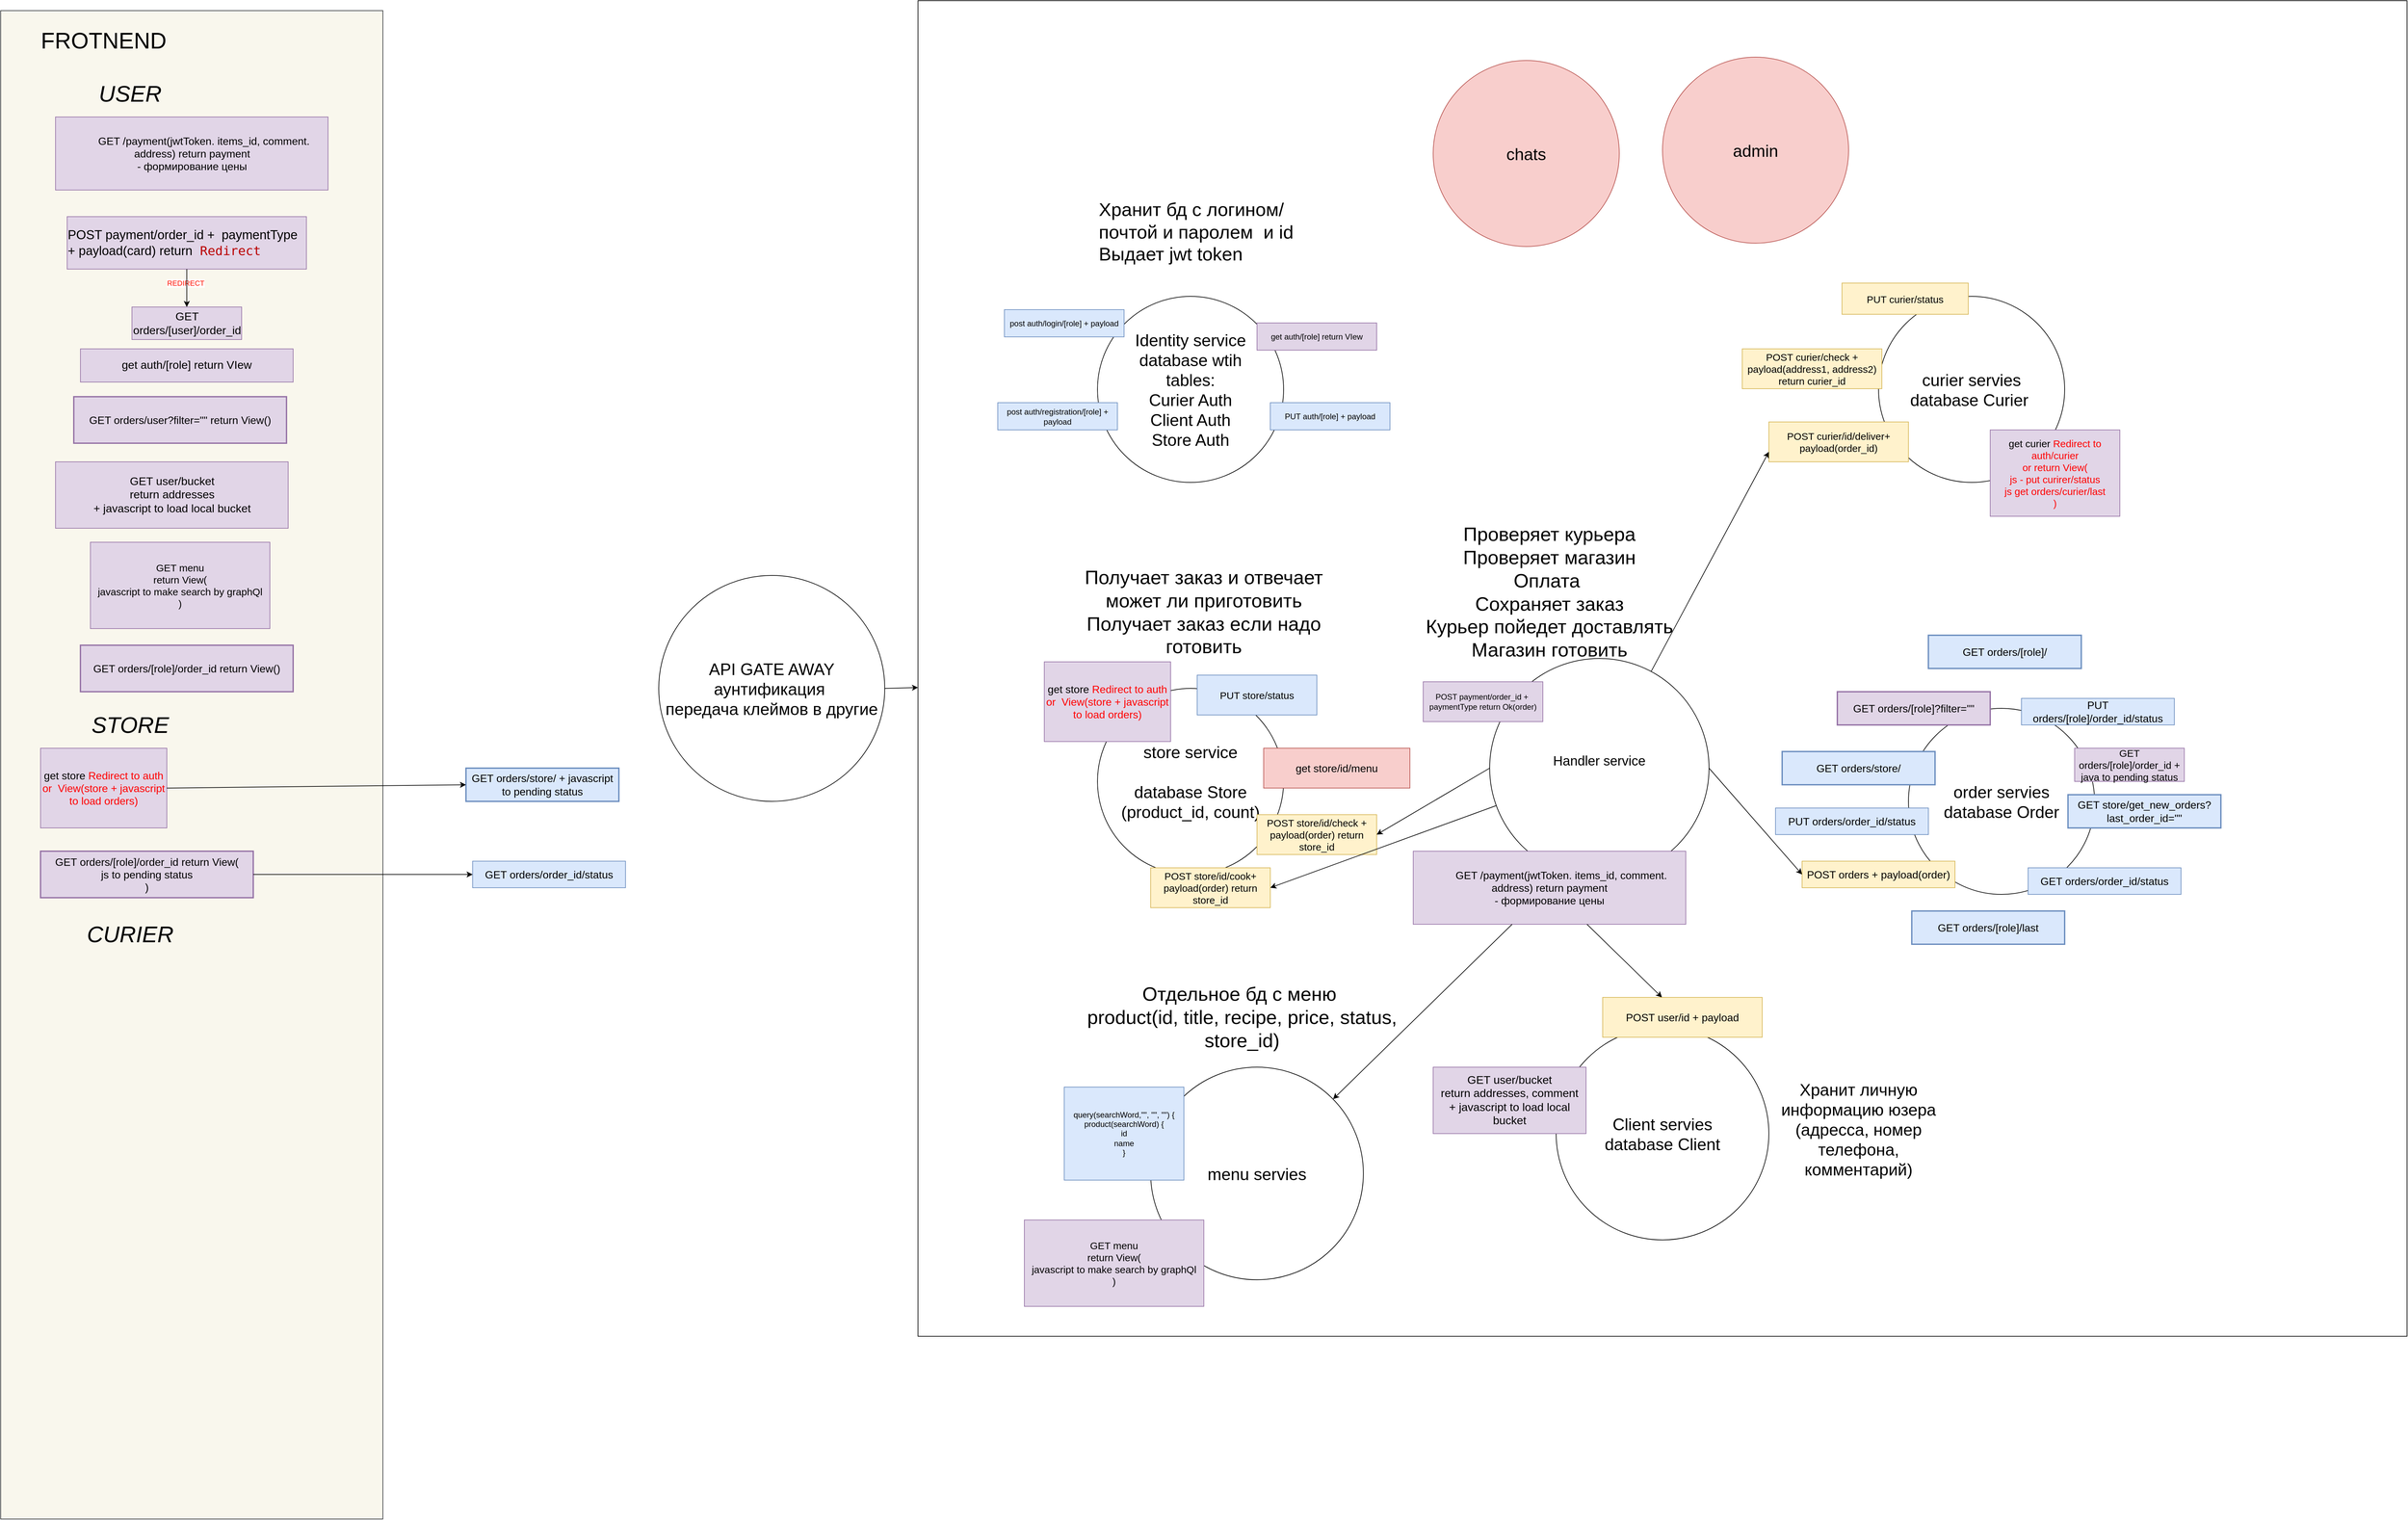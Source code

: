 <mxfile version="24.1.0" type="device">
  <diagram id="R2lEEEUBdFMjLlhIrx00" name="Page-1">
    <mxGraphModel dx="8607" dy="4130" grid="1" gridSize="10" guides="1" tooltips="1" connect="1" arrows="1" fold="1" page="1" pageScale="1" pageWidth="850" pageHeight="1100" math="0" shadow="0" extFonts="Permanent Marker^https://fonts.googleapis.com/css?family=Permanent+Marker">
      <root>
        <mxCell id="0" />
        <mxCell id="1" parent="0" />
        <mxCell id="uSp2vb8cIfK5iEtFHCDi-1" value="" style="rounded=0;whiteSpace=wrap;html=1;" parent="1" vertex="1">
          <mxGeometry x="-1300" y="-765" width="2240" height="2010" as="geometry" />
        </mxCell>
        <mxCell id="zL88cZ5-dbj0pFDrKGPi-1" value="&lt;font style=&quot;font-size: 25px;&quot;&gt;Identity service&lt;/font&gt;&lt;div&gt;database wtih&lt;/div&gt;&lt;div&gt;tables:&lt;/div&gt;&lt;div&gt;Curier Auth&lt;/div&gt;&lt;div&gt;Client Auth&lt;br&gt;&lt;/div&gt;&lt;div&gt;Store Auth&lt;br&gt;&lt;/div&gt;" style="ellipse;whiteSpace=wrap;html=1;aspect=fixed;fontSize=25;" parent="1" vertex="1">
          <mxGeometry x="-1030" y="-320" width="280" height="280" as="geometry" />
        </mxCell>
        <mxCell id="zL88cZ5-dbj0pFDrKGPi-2" value="&lt;font style=&quot;font-size: 25px;&quot;&gt;store service&lt;/font&gt;&lt;div style=&quot;font-size: 25px;&quot;&gt;&lt;font style=&quot;font-size: 25px;&quot;&gt;&lt;br style=&quot;font-size: 25px;&quot;&gt;&lt;/font&gt;&lt;/div&gt;&lt;div style=&quot;font-size: 25px;&quot;&gt;&lt;span style=&quot;font-size: 25px;&quot;&gt;database Store&lt;/span&gt;&lt;/div&gt;&lt;div style=&quot;font-size: 25px;&quot;&gt;(product_id, count)&lt;/div&gt;" style="ellipse;whiteSpace=wrap;html=1;aspect=fixed;fontSize=25;" parent="1" vertex="1">
          <mxGeometry x="-1030" y="270" width="280" height="280" as="geometry" />
        </mxCell>
        <mxCell id="QIvz0lLibbmk9-35OR3x-1" value="&lt;font style=&quot;font-size: 25px;&quot;&gt;chats&lt;/font&gt;" style="ellipse;whiteSpace=wrap;html=1;aspect=fixed;fillColor=#f8cecc;strokeColor=#b85450;fontSize=25;" parent="1" vertex="1">
          <mxGeometry x="-525" y="-675" width="280" height="280" as="geometry" />
        </mxCell>
        <mxCell id="QIvz0lLibbmk9-35OR3x-2" value="&lt;font style=&quot;font-size: 25px;&quot;&gt;curier servies&lt;/font&gt;&lt;div style=&quot;font-size: 25px;&quot;&gt;database Curier&amp;nbsp;&lt;/div&gt;" style="ellipse;whiteSpace=wrap;html=1;aspect=fixed;fontSize=25;" parent="1" vertex="1">
          <mxGeometry x="145" y="-320" width="280" height="280" as="geometry" />
        </mxCell>
        <mxCell id="QIvz0lLibbmk9-35OR3x-7" value="&lt;font style=&quot;font-size: 25px;&quot;&gt;order servies&lt;/font&gt;&lt;div style=&quot;font-size: 25px;&quot;&gt;database Order&lt;/div&gt;" style="ellipse;whiteSpace=wrap;html=1;aspect=fixed;fontSize=25;" parent="1" vertex="1">
          <mxGeometry x="190" y="300" width="280" height="280" as="geometry" />
        </mxCell>
        <mxCell id="QIvz0lLibbmk9-35OR3x-8" value="&lt;font style=&quot;font-size: 25px;&quot;&gt;Client servies&lt;/font&gt;&lt;div style=&quot;font-size: 25px;&quot;&gt;database Client&lt;/div&gt;" style="ellipse;whiteSpace=wrap;html=1;aspect=fixed;fontSize=25;" parent="1" vertex="1">
          <mxGeometry x="-340" y="780" width="320" height="320" as="geometry" />
        </mxCell>
        <mxCell id="QIvz0lLibbmk9-35OR3x-9" value="API GATE AWAY&lt;div style=&quot;font-size: 25px;&quot;&gt;аунтификация&amp;nbsp;&lt;br style=&quot;font-size: 25px;&quot;&gt;передача клеймов в другие&lt;/div&gt;" style="ellipse;whiteSpace=wrap;html=1;aspect=fixed;fontSize=25;" parent="1" vertex="1">
          <mxGeometry x="-1690" y="100" width="340" height="340" as="geometry" />
        </mxCell>
        <mxCell id="QIvz0lLibbmk9-35OR3x-12" value="" style="endArrow=classic;html=1;rounded=0;exitX=1;exitY=0.5;exitDx=0;exitDy=0;" parent="1" source="QIvz0lLibbmk9-35OR3x-9" target="uSp2vb8cIfK5iEtFHCDi-1" edge="1">
          <mxGeometry width="50" height="50" relative="1" as="geometry">
            <mxPoint x="-750" y="80" as="sourcePoint" />
            <mxPoint x="-1350" as="targetPoint" />
          </mxGeometry>
        </mxCell>
        <mxCell id="QIvz0lLibbmk9-35OR3x-13" value="&lt;h1 style=&quot;margin-top: 0px; font-size: 28px;&quot;&gt;&lt;font style=&quot;font-size: 28px;&quot;&gt;&lt;br&gt;&lt;/font&gt;&lt;/h1&gt;&lt;div style=&quot;font-size: 28px;&quot;&gt;&lt;font style=&quot;font-size: 28px;&quot;&gt;&lt;br&gt;&lt;span style=&quot;background-color: initial;&quot;&gt;Хранит бд с логином/почтой и паролем&amp;nbsp; и id&lt;/span&gt;&lt;br&gt;&lt;/font&gt;&lt;/div&gt;&lt;div style=&quot;font-size: 28px;&quot;&gt;&lt;font style=&quot;font-size: 28px;&quot;&gt;Выдает jwt token&lt;/font&gt;&lt;/div&gt;&lt;div style=&quot;font-size: 28px;&quot;&gt;&lt;font style=&quot;font-size: 28px;&quot;&gt;&amp;nbsp;&lt;/font&gt;&lt;/div&gt;" style="text;html=1;whiteSpace=wrap;overflow=hidden;rounded=0;" parent="1" vertex="1">
          <mxGeometry x="-1030" y="-560" width="320" height="391" as="geometry" />
        </mxCell>
        <mxCell id="QIvz0lLibbmk9-35OR3x-15" value="post auth/login/[role]&lt;span style=&quot;color: rgba(0, 0, 0, 0); font-family: monospace; font-size: 0px; text-align: start; text-wrap: nowrap;&quot;&gt;%3CmxGraphModel%3E%3Croot%3E%3CmxCell%20id%3D%220%22%2F%3E%3CmxCell%20id%3D%221%22%20parent%3D%220%22%2F%3E%3CmxCell%20id%3D%222%22%20value%3D%22AUTH%26lt%3Bdiv%26gt%3B%D0%BF%D0%BE%D1%87%D1%82%D0%B0%26lt%3B%2Fdiv%26gt%3B%26lt%3Bdiv%26gt%3B%D0%BF%D0%B0%D1%80%D0%BE%D0%BB%D1%8C%26lt%3B%2Fdiv%26gt%3B%26lt%3Bdiv%26gt%3B%D0%BA%D0%BD%D0%BE%D0%BF%D0%BA%D0%B0%20auth%26lt%3Bbr%26gt%3B%26lt%3B%2Fdiv%26gt%3B%22%20style%3D%22rounded%3D0%3BwhiteSpace%3Dwrap%3Bhtml%3D1%3B%22%20vertex%3D%221%22%20parent%3D%221%22%3E%3CmxGeometry%20x%3D%22-380%22%20y%3D%22491%22%20width%3D%22180%22%20height%3D%22180%22%20as%3D%22geometry%22%2F%3E%3C%2FmxCell%3E%3CmxCell%20id%3D%223%22%20value%3D%22client%2Fauth%22%20style%3D%22rounded%3D0%3BwhiteSpace%3Dwrap%3Bhtml%3D1%3BfillColor%3D%23fff2cc%3BstrokeColor%3D%23d6b656%3B%22%20vertex%3D%221%22%20parent%3D%221%22%3E%3CmxGeometry%20x%3D%22-380%22%20y%3D%22450%22%20width%3D%22180%22%20height%3D%2241%22%20as%3D%22geometry%22%2F%3E%3C%2FmxCell%3E%3C%2Froot%3E%3C%2FmxGraphModel%lol&lt;/span&gt;&amp;nbsp;+ payload" style="rounded=0;whiteSpace=wrap;html=1;fillColor=#dae8fc;strokeColor=#6c8ebf;" parent="1" vertex="1">
          <mxGeometry x="-1170" y="-300" width="180" height="41" as="geometry" />
        </mxCell>
        <mxCell id="QIvz0lLibbmk9-35OR3x-20" value="post auth/registration/[role]&lt;span style=&quot;color: rgba(0, 0, 0, 0); font-family: monospace; font-size: 0px; text-align: start; text-wrap: nowrap;&quot;&gt;%3CmxGraphModel%3E%3Croot%3E%3CmxCell%20id%3D%220%22%2F%3E%3CmxCell%20id%3D%221%22%20parent%3D%220%22%2F%3E%3CmxCell%20id%3D%222%22%20value%3D%22AUTH%26lt%3Bdiv%26gt%3B%D0%BF%D0%BE%D1%87%D1%82%D0%B0%26lt%3B%2Fdiv%26gt%3B%26lt%3Bdiv%26gt%3B%D0%BF%D0%B0%D1%80%D0%BE%D0%BB%D1%8C%26lt%3B%2Fdiv%26gt%3B%26lt%3Bdiv%26gt%3B%D0%BA%D0%BD%D0%BE%D0%BF%D0%BA%D0%B0%20auth%26lt%3Bbr%26gt%3B%26lt%3B%2Fdiv%26gt%3B%22%20style%3D%22rounded%3D0%3BwhiteSpace%3Dwrap%3Bhtml%3D1%3B%22%20vertex%3D%221%22%20parent%3D%221%22%3E%3CmxGeometry%20x%3D%22-380%22%20y%3D%22491%22%20width%3D%22180%22%20height%3D%22180%22%20as%3D%22geometry%22%2F%3E%3C%2FmxCell%3E%3CmxCell%20id%3D%223%22%20value%3D%22client%2Fauth%22%20style%3D%22rounded%3D0%3BwhiteSpace%3Dwrap%3Bhtml%3D1%3BfillColor%3D%23fff2cc%3BstrokeColor%3D%23d6b656%3B%22%20vertex%3D%221%22%20parent%3D%221%22%3E%3CmxGeometry%20x%3D%22-380%22%20y%3D%22450%22%20width%3D%22180%22%20height%3D%2241%22%20as%3D%22geometry%22%2F%3E%3C%2FmxCell%3E%3C%2Froot%3E%3C%2FmxGraphModel%lol&lt;/span&gt;&amp;nbsp;+ payload" style="rounded=0;whiteSpace=wrap;html=1;fillColor=#dae8fc;strokeColor=#6c8ebf;" parent="1" vertex="1">
          <mxGeometry x="-1180" y="-160" width="180" height="41" as="geometry" />
        </mxCell>
        <mxCell id="QIvz0lLibbmk9-35OR3x-24" value="get auth/[role] return VIew" style="rounded=0;whiteSpace=wrap;html=1;fillColor=#e1d5e7;strokeColor=#9673a6;" parent="1" vertex="1">
          <mxGeometry x="-790" y="-280" width="180" height="41" as="geometry" />
        </mxCell>
        <mxCell id="QIvz0lLibbmk9-35OR3x-27" value="PUT auth/[role]&lt;span style=&quot;color: rgba(0, 0, 0, 0); font-family: monospace; font-size: 0px; text-align: start; text-wrap: nowrap;&quot;&gt;%3CmxGraphModel%3E%3Croot%3E%3CmxCell%20id%3D%220%22%2F%3E%3CmxCell%20id%3D%221%22%20parent%3D%220%22%2F%3E%3CmxCell%20id%3D%222%22%20value%3D%22AUTH%26lt%3Bdiv%26gt%3B%D0%BF%D0%BE%D1%87%D1%82%D0%B0%26lt%3B%2Fdiv%26gt%3B%26lt%3Bdiv%26gt%3B%D0%BF%D0%B0%D1%80%D0%BE%D0%BB%D1%8C%26lt%3B%2Fdiv%26gt%3B%26lt%3Bdiv%26gt%3B%D0%BA%D0%BD%D0%BE%D0%BF%D0%BA%D0%B0%20auth%26lt%3Bbr%26gt%3B%26lt%3B%2Fdiv%26gt%3B%22%20style%3D%22rounded%3D0%3BwhiteSpace%3Dwrap%3Bhtml%3D1%3B%22%20vertex%3D%221%22%20parent%3D%221%22%3E%3CmxGeometry%20x%3D%22-380%22%20y%3D%22491%22%20width%3D%22180%22%20height%3D%22180%22%20as%3D%22geometry%22%2F%3E%3C%2FmxCell%3E%3CmxCell%20id%3D%223%22%20value%3D%22client%2Fauth%22%20style%3D%22rounded%3D0%3BwhiteSpace%3Dwrap%3Bhtml%3D1%3BfillColor%3D%23fff2cc%3BstrokeColor%3D%23d6b656%3B%22%20vertex%3D%221%22%20parent%3D%221%22%3E%3CmxGeometry%20x%3D%22-380%22%20y%3D%22450%22%20width%3D%22180%22%20height%3D%2241%22%20as%3D%22geometry%22%2F%3E%3C%2FmxCell%3E%3C%2Froot%3E%3C%2FmxGraphModel%lol&lt;/span&gt;&amp;nbsp;+ payload" style="rounded=0;whiteSpace=wrap;html=1;fillColor=#dae8fc;strokeColor=#6c8ebf;" parent="1" vertex="1">
          <mxGeometry x="-770" y="-160" width="180" height="41" as="geometry" />
        </mxCell>
        <mxCell id="QIvz0lLibbmk9-35OR3x-31" value="GET orders/[role]?filter=&quot;&quot;" style="rounded=0;whiteSpace=wrap;html=1;fillColor=#e1d5e7;strokeColor=#9673a6;strokeWidth=2;fontSize=16;" parent="1" vertex="1">
          <mxGeometry x="83" y="275" width="230" height="50" as="geometry" />
        </mxCell>
        <mxCell id="QIvz0lLibbmk9-35OR3x-33" value="PUT store/status" style="rounded=0;whiteSpace=wrap;html=1;fillColor=#dae8fc;strokeColor=#6c8ebf;fontSize=15;" parent="1" vertex="1">
          <mxGeometry x="-880" y="250" width="180" height="60" as="geometry" />
        </mxCell>
        <mxCell id="QIvz0lLibbmk9-35OR3x-34" value="PUT orders/order_id/status" style="rounded=0;whiteSpace=wrap;html=1;fillColor=#dae8fc;strokeColor=#6c8ebf;fontSize=16;" parent="1" vertex="1">
          <mxGeometry x="-10" y="450" width="230" height="40" as="geometry" />
        </mxCell>
        <mxCell id="QIvz0lLibbmk9-35OR3x-35" value="GET orders/[role]/order_id + java to pending status" style="rounded=0;whiteSpace=wrap;html=1;fillColor=#e1d5e7;strokeColor=#9673a6;fontSize=15;" parent="1" vertex="1">
          <mxGeometry x="440" y="360" width="165" height="50" as="geometry" />
        </mxCell>
        <mxCell id="QIvz0lLibbmk9-35OR3x-37" value="get store &lt;font color=&quot;#ff0000&quot;&gt;Redirect to auth or&amp;nbsp; View(store + javascript to load orders)&lt;/font&gt;" style="rounded=0;whiteSpace=wrap;html=1;fontSize=16;fillColor=#e1d5e7;strokeColor=#9673a6;" parent="1" vertex="1">
          <mxGeometry x="-1110" y="230" width="190" height="120" as="geometry" />
        </mxCell>
        <mxCell id="QIvz0lLibbmk9-35OR3x-38" value="get store/id/menu" style="rounded=0;whiteSpace=wrap;html=1;fontSize=16;fillColor=#f8cecc;strokeColor=#b85450;" parent="1" vertex="1">
          <mxGeometry x="-780" y="360" width="220" height="60" as="geometry" />
        </mxCell>
        <mxCell id="QIvz0lLibbmk9-35OR3x-39" value="POST store/id/check + payload(order) return store_id" style="rounded=0;whiteSpace=wrap;html=1;fillColor=#fff2cc;strokeColor=#d6b656;fontSize=15;" parent="1" vertex="1">
          <mxGeometry x="-790" y="460" width="180" height="60" as="geometry" />
        </mxCell>
        <mxCell id="QIvz0lLibbmk9-35OR3x-40" value="&lt;font style=&quot;font-size: 20px;&quot;&gt;Handler service&lt;/font&gt;&lt;div&gt;&lt;font style=&quot;font-size: 20px;&quot;&gt;&lt;br&gt;&lt;/font&gt;&lt;/div&gt;" style="ellipse;whiteSpace=wrap;html=1;aspect=fixed;" parent="1" vertex="1">
          <mxGeometry x="-440" y="225" width="330" height="330" as="geometry" />
        </mxCell>
        <mxCell id="QIvz0lLibbmk9-35OR3x-44" value="Получает заказ и отвечает может ли приготовить&lt;div&gt;Получает заказ если надо готовить&lt;/div&gt;" style="text;html=1;align=center;verticalAlign=middle;whiteSpace=wrap;rounded=0;fontSize=29;" parent="1" vertex="1">
          <mxGeometry x="-1055" y="50" width="370" height="210" as="geometry" />
        </mxCell>
        <mxCell id="QIvz0lLibbmk9-35OR3x-45" value="POST store/id/cook+ payload(order) return store_id" style="rounded=0;whiteSpace=wrap;html=1;fillColor=#fff2cc;strokeColor=#d6b656;fontSize=15;" parent="1" vertex="1">
          <mxGeometry x="-950" y="540" width="180" height="60" as="geometry" />
        </mxCell>
        <mxCell id="QIvz0lLibbmk9-35OR3x-48" value="POST curier/check + payload(address1, address2)&lt;div&gt;return curier_id&lt;/div&gt;" style="rounded=0;whiteSpace=wrap;html=1;fillColor=#fff2cc;strokeColor=#d6b656;fontSize=15;" parent="1" vertex="1">
          <mxGeometry x="-60" y="-241" width="210" height="60" as="geometry" />
        </mxCell>
        <mxCell id="QIvz0lLibbmk9-35OR3x-49" value="POST curier/id/deliver+ payload(order_id)" style="rounded=0;whiteSpace=wrap;html=1;fillColor=#fff2cc;strokeColor=#d6b656;fontSize=15;" parent="1" vertex="1">
          <mxGeometry x="-20" y="-131" width="210" height="60" as="geometry" />
        </mxCell>
        <mxCell id="QIvz0lLibbmk9-35OR3x-50" value="POST orders + payload(order)" style="rounded=0;whiteSpace=wrap;html=1;fillColor=#fff2cc;strokeColor=#d6b656;fontSize=16;" parent="1" vertex="1">
          <mxGeometry x="30" y="530" width="230" height="40" as="geometry" />
        </mxCell>
        <mxCell id="QIvz0lLibbmk9-35OR3x-52" value="&lt;div&gt;&lt;br&gt;&lt;/div&gt;&lt;div&gt;Проверяет курьера&lt;/div&gt;&lt;div&gt;Проверяет магазин&lt;/div&gt;&lt;div&gt;Оплата&amp;nbsp;&lt;/div&gt;&lt;div&gt;Сохраняет заказ&lt;/div&gt;Курьер пойедет доставлять&lt;div&gt;&lt;div&gt;Магазин готовить&lt;br&gt;&lt;div&gt;&lt;br&gt;&lt;/div&gt;&lt;/div&gt;&lt;/div&gt;" style="text;html=1;align=center;verticalAlign=middle;whiteSpace=wrap;rounded=0;fontSize=29;" parent="1" vertex="1">
          <mxGeometry x="-540" width="380" height="250" as="geometry" />
        </mxCell>
        <mxCell id="QIvz0lLibbmk9-35OR3x-53" value="menu servies" style="ellipse;whiteSpace=wrap;html=1;aspect=fixed;fontSize=25;" parent="1" vertex="1">
          <mxGeometry x="-950" y="840" width="320" height="320" as="geometry" />
        </mxCell>
        <mxCell id="QIvz0lLibbmk9-35OR3x-54" value="Отдельное бд с меню&amp;nbsp;&lt;div&gt;product(id, title, recipe, price, status, store_id)&lt;/div&gt;" style="text;html=1;align=center;verticalAlign=middle;whiteSpace=wrap;rounded=0;fontSize=29;" parent="1" vertex="1">
          <mxGeometry x="-1065" y="660" width="505" height="210" as="geometry" />
        </mxCell>
        <mxCell id="QIvz0lLibbmk9-35OR3x-74" value="&lt;span style=&quot;white-space: pre; font-size: 16px;&quot;&gt;&#x9;&lt;/span&gt;GET /payment(jwtToken. items_id, comment. address) return payment&lt;div&gt;- формирование цены&lt;/div&gt;" style="rounded=0;whiteSpace=wrap;html=1;fillColor=#e1d5e7;strokeColor=#9673a6;fontSize=16;" parent="1" vertex="1">
          <mxGeometry x="-555" y="515" width="410" height="110" as="geometry" />
        </mxCell>
        <mxCell id="QIvz0lLibbmk9-35OR3x-77" value="POST payment/order_id +&amp;nbsp; paymentType return&lt;span style=&quot;color: rgba(0, 0, 0, 0); font-family: monospace; font-size: 0px; text-align: start; text-wrap: nowrap;&quot;&gt;%3CmxGraphModel%3E%3Croot%3E%3CmxCell%20id%3D%220%22%2F%3E%3CmxCell%20id%3D%221%22%20parent%3D%220%22%2F%3E%3CmxCell%20id%3D%222%22%20value%3D%22%D0%97%D0%90%D0%9A%D0%90%D0%97%D0%90%26lt%3Bdiv%26gt%3B%26lt%3Bdiv%26gt%3Bitems%26lt%3B%2Fdiv%26gt%3B%26lt%3Bdiv%26gt%3B%D0%BA%D0%BE%D0%BC%D0%BC%D0%B5%D0%BD%D1%82%D0%B0%D1%80%D0%B8%D0%B9%26lt%3B%2Fdiv%26gt%3B%26lt%3Bdiv%26gt%3B%26lt%3Bspan%20style%3D%26quot%3Bbackground-color%3A%20initial%3B%26quot%3B%26gt%3B%D0%B0%D0%B4%D1%80%D0%B5%D1%81%D1%81%26lt%3B%2Fspan%26gt%3B%26lt%3B%2Fdiv%26gt%3B%26lt%3B%2Fdiv%26gt%3B%26lt%3Bdiv%26gt%3B%26lt%3Bspan%20style%3D%26quot%3Bbackground-color%3A%20initial%3B%26quot%3B%26gt%3B%D0%BA%D0%BD%D0%BE%D0%BF%D0%BA%D0%B0%20%D0%B4%D0%BB%D1%8F%20%D1%81%D0%B2%D1%8F%D0%B7%D0%B8%20%D1%81%20%D0%BA%D1%83%D1%80%D1%8C%D0%B5%D1%80%D0%BE%D0%BC%26lt%3B%2Fspan%26gt%3B%26lt%3B%2Fdiv%26gt%3B%26lt%3Bdiv%26gt%3B%26lt%3Bspan%20style%3D%26quot%3Bbackground-color%3A%20initial%3B%26quot%3B%26gt%3B%D1%81%D1%82%D0%B0%D1%82%D1%83%D1%81%20%D0%B7%D0%B0%D0%BA%D0%B0%D0%B7%D0%B0%26lt%3B%2Fspan%26gt%3B%26lt%3B%2Fdiv%26gt%3B%26lt%3Bdiv%26gt%3B%D0%BE%D1%82%D0%BC%D0%B5%D0%BD%D0%B8%D1%82%D1%8C%20%D0%B7%D0%B0%D0%BA%D0%B0%D0%B7%26lt%3B%2Fdiv%26gt%3B%26lt%3Bdiv%26gt%3B%D0%BA%D0%BD%D0%BE%D0%BF%D0%BA%D0%B0%20%D0%BC%D0%B5%D0%BD%D1%8E%26lt%3B%2Fdiv%26gt%3B%22%20style%3D%22rounded%3D0%3BwhiteSpace%3Dwrap%3Bhtml%3D1%3B%22%20vertex%3D%221%22%20parent%3D%221%22%3E%3CmxGeometry%20x%3D%22850%22%20y%3D%22-190%22%20width%3D%22180%22%20height%3D%22180%22%20as%3D%22geometry%22%2F%3E%3C%2FmxCell%3E%3C%2Froot%3E%3C%2FmxGraphModel%3E&lt;/span&gt;&amp;nbsp;Ok(order)" style="rounded=0;whiteSpace=wrap;html=1;fillColor=#e1d5e7;strokeColor=#9673a6;" parent="1" vertex="1">
          <mxGeometry x="-540" y="260" width="180" height="60" as="geometry" />
        </mxCell>
        <mxCell id="QIvz0lLibbmk9-35OR3x-79" value="" style="endArrow=classic;html=1;rounded=0;" parent="1" source="QIvz0lLibbmk9-35OR3x-74" target="QIvz0lLibbmk9-35OR3x-53" edge="1">
          <mxGeometry width="50" height="50" relative="1" as="geometry">
            <mxPoint x="-240" y="920" as="sourcePoint" />
            <mxPoint x="-580" y="940" as="targetPoint" />
          </mxGeometry>
        </mxCell>
        <mxCell id="QIvz0lLibbmk9-35OR3x-80" value="" style="endArrow=classic;html=1;rounded=0;entryX=1;entryY=0.5;entryDx=0;entryDy=0;exitX=0;exitY=0.5;exitDx=0;exitDy=0;" parent="1" source="QIvz0lLibbmk9-35OR3x-40" target="QIvz0lLibbmk9-35OR3x-39" edge="1">
          <mxGeometry width="50" height="50" relative="1" as="geometry">
            <mxPoint x="-410" y="430" as="sourcePoint" />
            <mxPoint x="-360" y="380" as="targetPoint" />
          </mxGeometry>
        </mxCell>
        <mxCell id="QIvz0lLibbmk9-35OR3x-81" value="" style="endArrow=classic;html=1;rounded=0;entryX=1;entryY=0.5;entryDx=0;entryDy=0;" parent="1" source="QIvz0lLibbmk9-35OR3x-40" target="QIvz0lLibbmk9-35OR3x-45" edge="1">
          <mxGeometry width="50" height="50" relative="1" as="geometry">
            <mxPoint x="-410" y="550" as="sourcePoint" />
            <mxPoint x="-360" y="500" as="targetPoint" />
          </mxGeometry>
        </mxCell>
        <mxCell id="QIvz0lLibbmk9-35OR3x-82" value="" style="endArrow=classic;html=1;rounded=0;exitX=1;exitY=0.5;exitDx=0;exitDy=0;entryX=0;entryY=0.5;entryDx=0;entryDy=0;" parent="1" source="QIvz0lLibbmk9-35OR3x-40" target="QIvz0lLibbmk9-35OR3x-50" edge="1">
          <mxGeometry width="50" height="50" relative="1" as="geometry">
            <mxPoint x="-100" y="500" as="sourcePoint" />
            <mxPoint x="-20" y="580" as="targetPoint" />
          </mxGeometry>
        </mxCell>
        <mxCell id="uSp2vb8cIfK5iEtFHCDi-3" value="PUT curier/status" style="rounded=0;whiteSpace=wrap;html=1;fillColor=#fff2cc;strokeColor=#d6b656;fontSize=15;" parent="1" vertex="1">
          <mxGeometry x="90" y="-340" width="190" height="47" as="geometry" />
        </mxCell>
        <mxCell id="uSp2vb8cIfK5iEtFHCDi-5" value="query(searchWord,&quot;&quot;, &quot;&quot;, &quot;&quot;) {&lt;div&gt;product(&lt;span style=&quot;background-color: initial;&quot;&gt;searchWord&lt;/span&gt;&lt;span style=&quot;background-color: initial;&quot;&gt;) {&lt;/span&gt;&lt;/div&gt;&lt;div&gt;id&lt;/div&gt;&lt;div&gt;name&lt;/div&gt;&lt;div&gt;}&lt;/div&gt;" style="rounded=0;whiteSpace=wrap;html=1;fillColor=#dae8fc;strokeColor=#6c8ebf;" parent="1" vertex="1">
          <mxGeometry x="-1080" y="870" width="180" height="140" as="geometry" />
        </mxCell>
        <mxCell id="uSp2vb8cIfK5iEtFHCDi-6" value="" style="rounded=0;whiteSpace=wrap;html=1;fillColor=#f9f7ed;strokeColor=#36393d;" parent="1" vertex="1">
          <mxGeometry x="-2680" y="-750" width="575" height="2270" as="geometry" />
        </mxCell>
        <mxCell id="uSp2vb8cIfK5iEtFHCDi-7" value="FROTNEND" style="text;html=1;align=center;verticalAlign=middle;whiteSpace=wrap;rounded=0;fontSize=34;" parent="1" vertex="1">
          <mxGeometry x="-2650" y="-720" width="250" height="30" as="geometry" />
        </mxCell>
        <mxCell id="uSp2vb8cIfK5iEtFHCDi-10" value="&lt;span style=&quot;white-space: pre; font-size: 16px;&quot;&gt;&#x9;&lt;/span&gt;GET /payment(jwtToken. items_id, comment. address) return payment&lt;div&gt;- формирование цены&lt;/div&gt;" style="rounded=0;whiteSpace=wrap;html=1;fontSize=16;fillColor=#e1d5e7;strokeColor=#9673a6;" parent="1" vertex="1">
          <mxGeometry x="-2597.5" y="-590" width="410" height="110" as="geometry" />
        </mxCell>
        <mxCell id="uSp2vb8cIfK5iEtFHCDi-18" value="" style="edgeStyle=orthogonalEdgeStyle;rounded=0;orthogonalLoop=1;jettySize=auto;html=1;endArrow=none;endFill=0;" parent="1" source="uSp2vb8cIfK5iEtFHCDi-11" target="uSp2vb8cIfK5iEtFHCDi-15" edge="1">
          <mxGeometry relative="1" as="geometry" />
        </mxCell>
        <mxCell id="uSp2vb8cIfK5iEtFHCDi-19" value="&lt;font color=&quot;#ff1100&quot;&gt;REDIRECT&lt;/font&gt;" style="edgeLabel;html=1;align=center;verticalAlign=middle;resizable=0;points=[];" parent="uSp2vb8cIfK5iEtFHCDi-18" vertex="1" connectable="0">
          <mxGeometry x="-0.287" y="-2" relative="1" as="geometry">
            <mxPoint as="offset" />
          </mxGeometry>
        </mxCell>
        <mxCell id="uSp2vb8cIfK5iEtFHCDi-11" value="&lt;div style=&quot;text-align: start;&quot;&gt;&lt;span style=&quot;background-color: initial;&quot;&gt;POST payment/order_id +&amp;nbsp; paymentType&amp;nbsp; + payload(card) return&lt;font face=&quot;monospace&quot; color=&quot;#ba0000&quot;&gt;&lt;span style=&quot;text-wrap: nowrap;&quot;&gt;&amp;nbsp;Redirect&lt;/span&gt;&lt;/font&gt;&lt;/span&gt;&lt;/div&gt;" style="rounded=0;whiteSpace=wrap;html=1;fontSize=19;fillColor=#e1d5e7;strokeColor=#9673a6;" parent="1" vertex="1">
          <mxGeometry x="-2580" y="-440" width="360" height="79" as="geometry" />
        </mxCell>
        <mxCell id="uSp2vb8cIfK5iEtFHCDi-12" value="" style="endArrow=classic;html=1;rounded=0;entryX=0;entryY=0.75;entryDx=0;entryDy=0;" parent="1" source="QIvz0lLibbmk9-35OR3x-40" target="QIvz0lLibbmk9-35OR3x-49" edge="1">
          <mxGeometry width="50" height="50" relative="1" as="geometry">
            <mxPoint x="-430" y="70" as="sourcePoint" />
            <mxPoint x="-380" y="20" as="targetPoint" />
          </mxGeometry>
        </mxCell>
        <mxCell id="uSp2vb8cIfK5iEtFHCDi-52" value="" style="edgeStyle=orthogonalEdgeStyle;rounded=0;orthogonalLoop=1;jettySize=auto;html=1;endArrow=none;endFill=0;startArrow=classic;startFill=1;" parent="1" source="uSp2vb8cIfK5iEtFHCDi-15" target="uSp2vb8cIfK5iEtFHCDi-11" edge="1">
          <mxGeometry relative="1" as="geometry" />
        </mxCell>
        <mxCell id="uSp2vb8cIfK5iEtFHCDi-15" value="GET orders/[user]/order_id" style="rounded=0;whiteSpace=wrap;html=1;fontSize=17;fillColor=#e1d5e7;strokeColor=#9673a6;" parent="1" vertex="1">
          <mxGeometry x="-2482.5" y="-304" width="165" height="49" as="geometry" />
        </mxCell>
        <mxCell id="uSp2vb8cIfK5iEtFHCDi-20" value="GET orders/user?filter=&quot;&quot; return View()" style="rounded=0;whiteSpace=wrap;html=1;strokeWidth=2;fontSize=16;fillColor=#e1d5e7;strokeColor=#9673a6;" parent="1" vertex="1">
          <mxGeometry x="-2570" y="-169" width="320" height="70" as="geometry" />
        </mxCell>
        <mxCell id="uSp2vb8cIfK5iEtFHCDi-21" value="GET user/bucket&lt;div style=&quot;font-size: 17px;&quot;&gt;return addresses, сomment&lt;/div&gt;&lt;div style=&quot;font-size: 17px;&quot;&gt;+ javascript to load local bucket&lt;/div&gt;" style="rounded=0;whiteSpace=wrap;html=1;fontSize=17;fillColor=#e1d5e7;strokeColor=#9673a6;" parent="1" vertex="1">
          <mxGeometry x="-525" y="840" width="230" height="100" as="geometry" />
        </mxCell>
        <mxCell id="uSp2vb8cIfK5iEtFHCDi-22" value="GET user/bucket&lt;div style=&quot;font-size: 17px;&quot;&gt;return addresses&lt;/div&gt;&lt;div style=&quot;font-size: 17px;&quot;&gt;+ javascript to load local bucket&lt;/div&gt;" style="rounded=0;whiteSpace=wrap;html=1;fontSize=17;fillColor=#e1d5e7;strokeColor=#9673a6;" parent="1" vertex="1">
          <mxGeometry x="-2597.5" y="-71" width="350" height="100" as="geometry" />
        </mxCell>
        <mxCell id="uSp2vb8cIfK5iEtFHCDi-23" value="GET menu&lt;div&gt;return View(&lt;/div&gt;&lt;div&gt;javascript to make search by graphQl&lt;/div&gt;&lt;div&gt;)&lt;/div&gt;" style="rounded=0;whiteSpace=wrap;html=1;fontSize=15;fillColor=#e1d5e7;strokeColor=#9673a6;" parent="1" vertex="1">
          <mxGeometry x="-1140" y="1070" width="270" height="130" as="geometry" />
        </mxCell>
        <mxCell id="uSp2vb8cIfK5iEtFHCDi-24" value="GET menu&lt;div&gt;return View(&lt;/div&gt;&lt;div&gt;javascript to make search by graphQl&lt;/div&gt;&lt;div&gt;)&lt;/div&gt;" style="rounded=0;whiteSpace=wrap;html=1;fontSize=15;fillColor=#e1d5e7;strokeColor=#9673a6;" parent="1" vertex="1">
          <mxGeometry x="-2545" y="50" width="270" height="130" as="geometry" />
        </mxCell>
        <mxCell id="uSp2vb8cIfK5iEtFHCDi-26" value="" style="endArrow=classic;html=1;rounded=0;" parent="1" source="QIvz0lLibbmk9-35OR3x-74" target="uSp2vb8cIfK5iEtFHCDi-27" edge="1">
          <mxGeometry width="50" height="50" relative="1" as="geometry">
            <mxPoint x="-490" y="510" as="sourcePoint" />
            <mxPoint x="-440" y="460" as="targetPoint" />
          </mxGeometry>
        </mxCell>
        <mxCell id="uSp2vb8cIfK5iEtFHCDi-27" value="POST user/id + payload" style="rounded=0;whiteSpace=wrap;html=1;fillColor=#fff2cc;strokeColor=#d6b656;fontSize=16;" parent="1" vertex="1">
          <mxGeometry x="-270" y="735" width="240" height="60" as="geometry" />
        </mxCell>
        <mxCell id="uSp2vb8cIfK5iEtFHCDi-28" value="Хранит личную информацию юзера (адресса, номер телефона, комментарий)" style="text;html=1;align=center;verticalAlign=middle;whiteSpace=wrap;rounded=0;fontSize=25;" parent="1" vertex="1">
          <mxGeometry x="-30" y="820" width="290" height="225" as="geometry" />
        </mxCell>
        <mxCell id="uSp2vb8cIfK5iEtFHCDi-29" value="get auth/[role] return VIew" style="rounded=0;whiteSpace=wrap;html=1;fontSize=17;fillColor=#e1d5e7;strokeColor=#9673a6;" parent="1" vertex="1">
          <mxGeometry x="-2560" y="-241" width="320" height="50" as="geometry" />
        </mxCell>
        <mxCell id="uSp2vb8cIfK5iEtFHCDi-35" value="GET orders/[role]/order_id return View()" style="rounded=0;whiteSpace=wrap;html=1;strokeWidth=2;fontSize=16;fillColor=#e1d5e7;strokeColor=#9673a6;" parent="1" vertex="1">
          <mxGeometry x="-2560" y="205" width="320" height="70" as="geometry" />
        </mxCell>
        <mxCell id="uSp2vb8cIfK5iEtFHCDi-36" value="GET orders/order_id/status" style="rounded=0;whiteSpace=wrap;html=1;fillColor=#dae8fc;strokeColor=#6c8ebf;fontSize=16;" parent="1" vertex="1">
          <mxGeometry x="370" y="540" width="230" height="40" as="geometry" />
        </mxCell>
        <mxCell id="uSp2vb8cIfK5iEtFHCDi-39" value="GET orders/store/" style="rounded=0;whiteSpace=wrap;html=1;fillColor=#dae8fc;strokeColor=#6c8ebf;strokeWidth=2;fontSize=16;" parent="1" vertex="1">
          <mxGeometry y="365" width="230" height="50" as="geometry" />
        </mxCell>
        <mxCell id="uSp2vb8cIfK5iEtFHCDi-41" value="GET store/get_new_orders?last_order_id=&quot;&quot;" style="rounded=0;whiteSpace=wrap;html=1;fillColor=#dae8fc;strokeColor=#6c8ebf;strokeWidth=2;fontSize=16;" parent="1" vertex="1">
          <mxGeometry x="430" y="430" width="230" height="50" as="geometry" />
        </mxCell>
        <mxCell id="uSp2vb8cIfK5iEtFHCDi-45" value="&lt;i&gt;USER&lt;/i&gt;" style="text;html=1;align=center;verticalAlign=middle;whiteSpace=wrap;rounded=0;fontSize=34;" parent="1" vertex="1">
          <mxGeometry x="-2610" y="-640" width="250" height="30" as="geometry" />
        </mxCell>
        <mxCell id="uSp2vb8cIfK5iEtFHCDi-46" value="&lt;i&gt;STORE&lt;/i&gt;" style="text;html=1;align=center;verticalAlign=middle;whiteSpace=wrap;rounded=0;fontSize=34;" parent="1" vertex="1">
          <mxGeometry x="-2610" y="310" width="250" height="30" as="geometry" />
        </mxCell>
        <mxCell id="uSp2vb8cIfK5iEtFHCDi-47" value="get store &lt;font color=&quot;#ff0000&quot;&gt;Redirect to auth or&amp;nbsp; View(store + javascript to load orders)&lt;/font&gt;" style="rounded=0;whiteSpace=wrap;html=1;fontSize=16;fillColor=#e1d5e7;strokeColor=#9673a6;" parent="1" vertex="1">
          <mxGeometry x="-2620" y="360" width="190" height="120" as="geometry" />
        </mxCell>
        <mxCell id="uSp2vb8cIfK5iEtFHCDi-48" value="GET orders/[role]/order_id return View(&lt;br&gt;js to pending status&lt;br&gt;)" style="rounded=0;whiteSpace=wrap;html=1;strokeWidth=2;fontSize=16;fillColor=#e1d5e7;strokeColor=#9673a6;" parent="1" vertex="1">
          <mxGeometry x="-2620" y="515" width="320" height="70" as="geometry" />
        </mxCell>
        <mxCell id="uSp2vb8cIfK5iEtFHCDi-50" style="edgeStyle=orthogonalEdgeStyle;rounded=0;orthogonalLoop=1;jettySize=auto;html=1;exitX=0.5;exitY=1;exitDx=0;exitDy=0;" parent="1" source="QIvz0lLibbmk9-35OR3x-34" target="QIvz0lLibbmk9-35OR3x-34" edge="1">
          <mxGeometry relative="1" as="geometry" />
        </mxCell>
        <mxCell id="uSp2vb8cIfK5iEtFHCDi-51" value="GET orders/store/ + javascript to pending status" style="rounded=0;whiteSpace=wrap;html=1;fillColor=#dae8fc;strokeColor=#6c8ebf;strokeWidth=2;fontSize=16;" parent="1" vertex="1">
          <mxGeometry x="-1980" y="390" width="230" height="50" as="geometry" />
        </mxCell>
        <mxCell id="uSp2vb8cIfK5iEtFHCDi-54" value="" style="endArrow=classic;html=1;rounded=0;exitX=1;exitY=0.5;exitDx=0;exitDy=0;entryX=0;entryY=0.5;entryDx=0;entryDy=0;" parent="1" source="uSp2vb8cIfK5iEtFHCDi-47" target="uSp2vb8cIfK5iEtFHCDi-51" edge="1">
          <mxGeometry width="50" height="50" relative="1" as="geometry">
            <mxPoint x="-2130" y="550" as="sourcePoint" />
            <mxPoint x="-2080" y="500" as="targetPoint" />
          </mxGeometry>
        </mxCell>
        <mxCell id="uSp2vb8cIfK5iEtFHCDi-58" value="GET orders/order_id/status" style="rounded=0;whiteSpace=wrap;html=1;fillColor=#dae8fc;strokeColor=#6c8ebf;fontSize=16;" parent="1" vertex="1">
          <mxGeometry x="-1970" y="530" width="230" height="40" as="geometry" />
        </mxCell>
        <mxCell id="uSp2vb8cIfK5iEtFHCDi-59" value="" style="endArrow=classic;html=1;rounded=0;entryX=0;entryY=0.5;entryDx=0;entryDy=0;exitX=1;exitY=0.5;exitDx=0;exitDy=0;" parent="1" source="uSp2vb8cIfK5iEtFHCDi-48" target="uSp2vb8cIfK5iEtFHCDi-58" edge="1">
          <mxGeometry width="50" height="50" relative="1" as="geometry">
            <mxPoint x="-1835" y="820" as="sourcePoint" />
            <mxPoint x="-1530" y="120" as="targetPoint" />
          </mxGeometry>
        </mxCell>
        <mxCell id="uSp2vb8cIfK5iEtFHCDi-61" value="&lt;i&gt;CURIER&lt;/i&gt;" style="text;html=1;align=center;verticalAlign=middle;whiteSpace=wrap;rounded=0;fontSize=34;" parent="1" vertex="1">
          <mxGeometry x="-2610" y="625" width="250" height="30" as="geometry" />
        </mxCell>
        <mxCell id="uSp2vb8cIfK5iEtFHCDi-64" style="edgeStyle=orthogonalEdgeStyle;rounded=0;orthogonalLoop=1;jettySize=auto;html=1;exitX=0.5;exitY=1;exitDx=0;exitDy=0;" parent="1" source="uSp2vb8cIfK5iEtFHCDi-61" target="uSp2vb8cIfK5iEtFHCDi-61" edge="1">
          <mxGeometry relative="1" as="geometry" />
        </mxCell>
        <mxCell id="uSp2vb8cIfK5iEtFHCDi-66" value="&lt;font style=&quot;font-size: 15px;&quot;&gt;get curier &lt;font color=&quot;#ff0000&quot;&gt;Redirect to auth/curier&lt;/font&gt;&lt;/font&gt;&lt;div&gt;&lt;font color=&quot;#ff0000&quot;&gt;&lt;span style=&quot;font-size: 15px;&quot;&gt;or return View(&lt;/span&gt;&lt;/font&gt;&lt;/div&gt;&lt;div&gt;&lt;font color=&quot;#ff0000&quot;&gt;&lt;span style=&quot;font-size: 15px;&quot;&gt;js - put curirer/status&lt;/span&gt;&lt;/font&gt;&lt;/div&gt;&lt;div&gt;&lt;font color=&quot;#ff0000&quot;&gt;&lt;span style=&quot;font-size: 15px;&quot;&gt;js get orders/curier/last&lt;/span&gt;&lt;/font&gt;&lt;/div&gt;&lt;div&gt;&lt;font color=&quot;#ff0000&quot;&gt;&lt;span style=&quot;font-size: 15px;&quot;&gt;)&lt;/span&gt;&lt;/font&gt;&lt;/div&gt;" style="rounded=0;whiteSpace=wrap;html=1;fillColor=#e1d5e7;strokeColor=#9673a6;" parent="1" vertex="1">
          <mxGeometry x="313" y="-119" width="195" height="130" as="geometry" />
        </mxCell>
        <mxCell id="uSp2vb8cIfK5iEtFHCDi-67" value="admin" style="ellipse;whiteSpace=wrap;html=1;aspect=fixed;fillColor=#f8cecc;strokeColor=#b85450;fontSize=25;" parent="1" vertex="1">
          <mxGeometry x="-180" y="-680" width="280" height="280" as="geometry" />
        </mxCell>
        <mxCell id="uSp2vb8cIfK5iEtFHCDi-69" value="PUT orders/[role]/order_id/status" style="rounded=0;whiteSpace=wrap;html=1;fillColor=#dae8fc;strokeColor=#6c8ebf;fontSize=16;" parent="1" vertex="1">
          <mxGeometry x="360" y="285" width="230" height="40" as="geometry" />
        </mxCell>
        <mxCell id="uSp2vb8cIfK5iEtFHCDi-70" value="GET orders/[role]/" style="rounded=0;whiteSpace=wrap;html=1;fillColor=#dae8fc;strokeColor=#6c8ebf;strokeWidth=2;fontSize=16;" parent="1" vertex="1">
          <mxGeometry x="220" y="190" width="230" height="50" as="geometry" />
        </mxCell>
        <mxCell id="uSp2vb8cIfK5iEtFHCDi-72" value="GET orders/[role]/last" style="rounded=0;whiteSpace=wrap;html=1;fillColor=#dae8fc;strokeColor=#6c8ebf;strokeWidth=2;fontSize=16;" parent="1" vertex="1">
          <mxGeometry x="195" y="605" width="230" height="50" as="geometry" />
        </mxCell>
      </root>
    </mxGraphModel>
  </diagram>
</mxfile>
